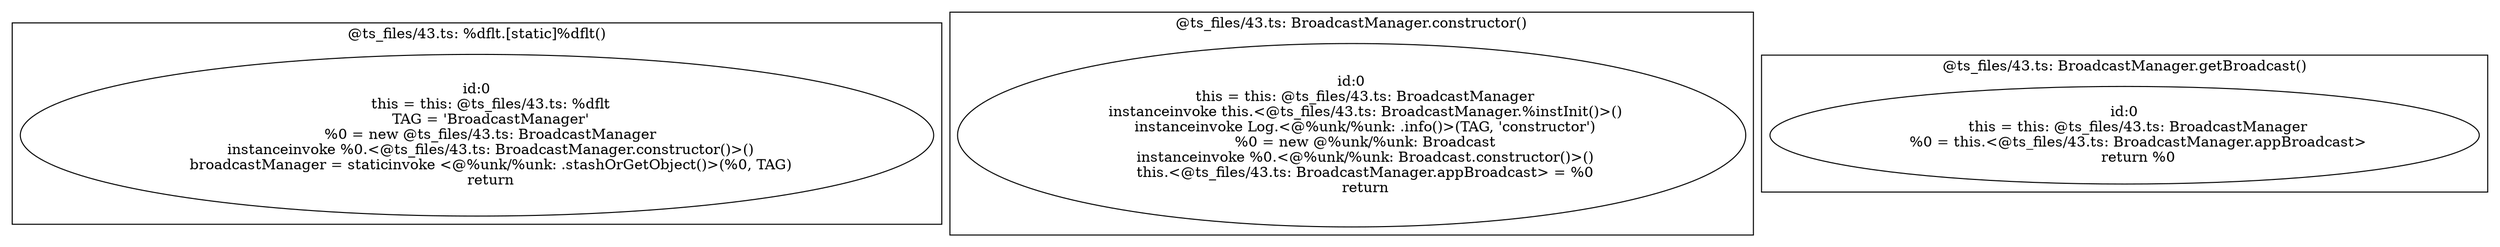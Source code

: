 digraph "43.ts" {
subgraph "cluster_@ts_files/43.ts: %dflt.[static]%dflt()" {
  label="@ts_files/43.ts: %dflt.[static]%dflt()";
  Node33230 [label="id:0
      this = this: @ts_files/43.ts: %dflt
      TAG = 'BroadcastManager'
      %0 = new @ts_files/43.ts: BroadcastManager
      instanceinvoke %0.<@ts_files/43.ts: BroadcastManager.constructor()>()
      broadcastManager = staticinvoke <@%unk/%unk: .stashOrGetObject()>(%0, TAG)
      return"];
}
subgraph "cluster_@ts_files/43.ts: BroadcastManager.constructor()" {
  label="@ts_files/43.ts: BroadcastManager.constructor()";
  Node44010 [label="id:0
      this = this: @ts_files/43.ts: BroadcastManager
      instanceinvoke this.<@ts_files/43.ts: BroadcastManager.%instInit()>()
      instanceinvoke Log.<@%unk/%unk: .info()>(TAG, 'constructor')
      %0 = new @%unk/%unk: Broadcast
      instanceinvoke %0.<@%unk/%unk: Broadcast.constructor()>()
      this.<@ts_files/43.ts: BroadcastManager.appBroadcast> = %0
      return"];
}
subgraph "cluster_@ts_files/43.ts: BroadcastManager.getBroadcast()" {
  label="@ts_files/43.ts: BroadcastManager.getBroadcast()";
  Node44140 [label="id:0
      this = this: @ts_files/43.ts: BroadcastManager
      %0 = this.<@ts_files/43.ts: BroadcastManager.appBroadcast>
      return %0"];
}
}
